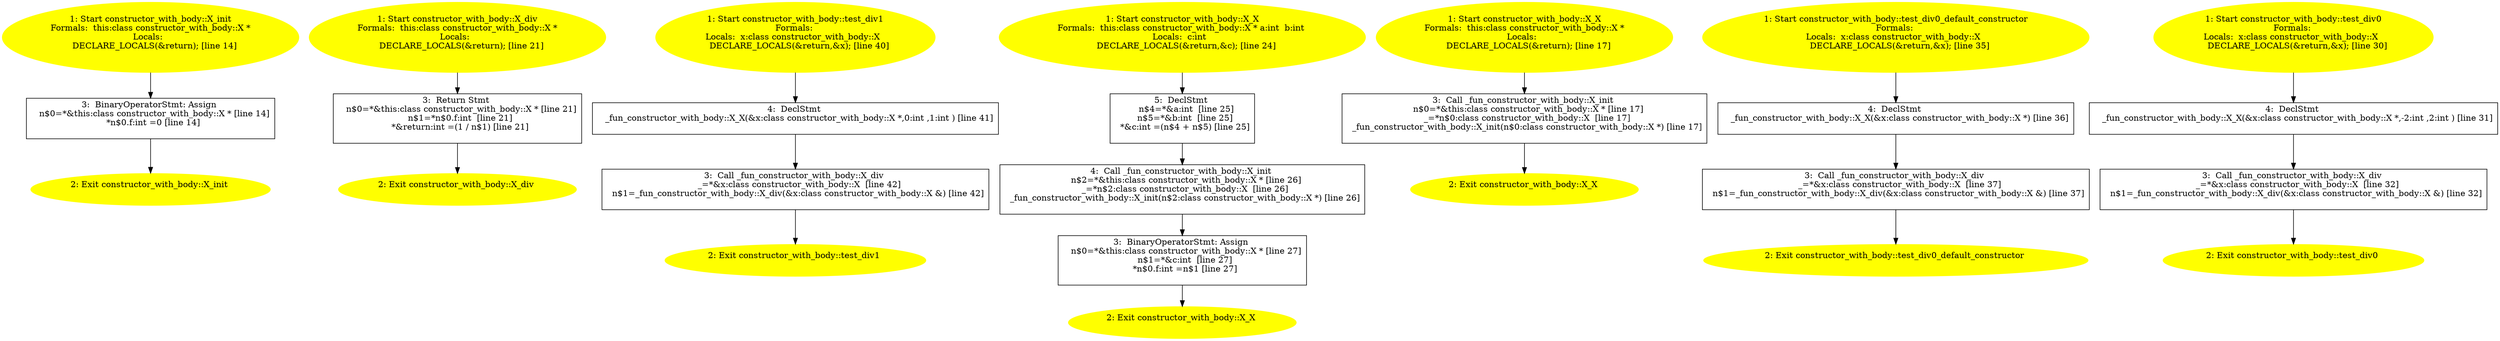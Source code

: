 /* @generated */
digraph iCFG {
"constructor_with_body::X_init(_ZN21constructor_with_body1X4initEv).a4b1415815341c1571fba5d00892033f_3" [label="3:  BinaryOperatorStmt: Assign \n   n$0=*&this:class constructor_with_body::X * [line 14]\n  *n$0.f:int =0 [line 14]\n " shape="box"]
	

	 "constructor_with_body::X_init(_ZN21constructor_with_body1X4initEv).a4b1415815341c1571fba5d00892033f_3" -> "constructor_with_body::X_init(_ZN21constructor_with_body1X4initEv).a4b1415815341c1571fba5d00892033f_2" ;
"constructor_with_body::X_init(_ZN21constructor_with_body1X4initEv).a4b1415815341c1571fba5d00892033f_2" [label="2: Exit constructor_with_body::X_init \n  " color=yellow style=filled]
	

"constructor_with_body::X_init(_ZN21constructor_with_body1X4initEv).a4b1415815341c1571fba5d00892033f_1" [label="1: Start constructor_with_body::X_init\nFormals:  this:class constructor_with_body::X *\nLocals:  \n   DECLARE_LOCALS(&return); [line 14]\n " color=yellow style=filled]
	

	 "constructor_with_body::X_init(_ZN21constructor_with_body1X4initEv).a4b1415815341c1571fba5d00892033f_1" -> "constructor_with_body::X_init(_ZN21constructor_with_body1X4initEv).a4b1415815341c1571fba5d00892033f_3" ;
"constructor_with_body::X_div(_ZN21constructor_with_body1X3divEv).013e59e82029af6304fe56228d9a9441_3" [label="3:  Return Stmt \n   n$0=*&this:class constructor_with_body::X * [line 21]\n  n$1=*n$0.f:int  [line 21]\n  *&return:int =(1 / n$1) [line 21]\n " shape="box"]
	

	 "constructor_with_body::X_div(_ZN21constructor_with_body1X3divEv).013e59e82029af6304fe56228d9a9441_3" -> "constructor_with_body::X_div(_ZN21constructor_with_body1X3divEv).013e59e82029af6304fe56228d9a9441_2" ;
"constructor_with_body::X_div(_ZN21constructor_with_body1X3divEv).013e59e82029af6304fe56228d9a9441_2" [label="2: Exit constructor_with_body::X_div \n  " color=yellow style=filled]
	

"constructor_with_body::X_div(_ZN21constructor_with_body1X3divEv).013e59e82029af6304fe56228d9a9441_1" [label="1: Start constructor_with_body::X_div\nFormals:  this:class constructor_with_body::X *\nLocals:  \n   DECLARE_LOCALS(&return); [line 21]\n " color=yellow style=filled]
	

	 "constructor_with_body::X_div(_ZN21constructor_with_body1X3divEv).013e59e82029af6304fe56228d9a9441_1" -> "constructor_with_body::X_div(_ZN21constructor_with_body1X3divEv).013e59e82029af6304fe56228d9a9441_3" ;
"constructor_with_body::test_div1{d41d8cd98f00b204e9800998ecf8427e_ZN21constructor_with_body9test_div.47cd8983302bd2a036476649ed5e67e2_4" [label="4:  DeclStmt \n   _fun_constructor_with_body::X_X(&x:class constructor_with_body::X *,0:int ,1:int ) [line 41]\n " shape="box"]
	

	 "constructor_with_body::test_div1{d41d8cd98f00b204e9800998ecf8427e_ZN21constructor_with_body9test_div.47cd8983302bd2a036476649ed5e67e2_4" -> "constructor_with_body::test_div1{d41d8cd98f00b204e9800998ecf8427e_ZN21constructor_with_body9test_div.47cd8983302bd2a036476649ed5e67e2_3" ;
"constructor_with_body::test_div1{d41d8cd98f00b204e9800998ecf8427e_ZN21constructor_with_body9test_div.47cd8983302bd2a036476649ed5e67e2_3" [label="3:  Call _fun_constructor_with_body::X_div \n   _=*&x:class constructor_with_body::X  [line 42]\n  n$1=_fun_constructor_with_body::X_div(&x:class constructor_with_body::X &) [line 42]\n " shape="box"]
	

	 "constructor_with_body::test_div1{d41d8cd98f00b204e9800998ecf8427e_ZN21constructor_with_body9test_div.47cd8983302bd2a036476649ed5e67e2_3" -> "constructor_with_body::test_div1{d41d8cd98f00b204e9800998ecf8427e_ZN21constructor_with_body9test_div.47cd8983302bd2a036476649ed5e67e2_2" ;
"constructor_with_body::test_div1{d41d8cd98f00b204e9800998ecf8427e_ZN21constructor_with_body9test_div.47cd8983302bd2a036476649ed5e67e2_2" [label="2: Exit constructor_with_body::test_div1 \n  " color=yellow style=filled]
	

"constructor_with_body::test_div1{d41d8cd98f00b204e9800998ecf8427e_ZN21constructor_with_body9test_div.47cd8983302bd2a036476649ed5e67e2_1" [label="1: Start constructor_with_body::test_div1\nFormals: \nLocals:  x:class constructor_with_body::X  \n   DECLARE_LOCALS(&return,&x); [line 40]\n " color=yellow style=filled]
	

	 "constructor_with_body::test_div1{d41d8cd98f00b204e9800998ecf8427e_ZN21constructor_with_body9test_div.47cd8983302bd2a036476649ed5e67e2_1" -> "constructor_with_body::test_div1{d41d8cd98f00b204e9800998ecf8427e_ZN21constructor_with_body9test_div.47cd8983302bd2a036476649ed5e67e2_4" ;
"constructor_with_body::X_X{_ZN21constructor_with_body1XC1Eii}.5d491c6deba9d56c30b1893fa1925162_5" [label="5:  DeclStmt \n   n$4=*&a:int  [line 25]\n  n$5=*&b:int  [line 25]\n  *&c:int =(n$4 + n$5) [line 25]\n " shape="box"]
	

	 "constructor_with_body::X_X{_ZN21constructor_with_body1XC1Eii}.5d491c6deba9d56c30b1893fa1925162_5" -> "constructor_with_body::X_X{_ZN21constructor_with_body1XC1Eii}.5d491c6deba9d56c30b1893fa1925162_4" ;
"constructor_with_body::X_X{_ZN21constructor_with_body1XC1Eii}.5d491c6deba9d56c30b1893fa1925162_4" [label="4:  Call _fun_constructor_with_body::X_init \n   n$2=*&this:class constructor_with_body::X * [line 26]\n  _=*n$2:class constructor_with_body::X  [line 26]\n  _fun_constructor_with_body::X_init(n$2:class constructor_with_body::X *) [line 26]\n " shape="box"]
	

	 "constructor_with_body::X_X{_ZN21constructor_with_body1XC1Eii}.5d491c6deba9d56c30b1893fa1925162_4" -> "constructor_with_body::X_X{_ZN21constructor_with_body1XC1Eii}.5d491c6deba9d56c30b1893fa1925162_3" ;
"constructor_with_body::X_X{_ZN21constructor_with_body1XC1Eii}.5d491c6deba9d56c30b1893fa1925162_3" [label="3:  BinaryOperatorStmt: Assign \n   n$0=*&this:class constructor_with_body::X * [line 27]\n  n$1=*&c:int  [line 27]\n  *n$0.f:int =n$1 [line 27]\n " shape="box"]
	

	 "constructor_with_body::X_X{_ZN21constructor_with_body1XC1Eii}.5d491c6deba9d56c30b1893fa1925162_3" -> "constructor_with_body::X_X{_ZN21constructor_with_body1XC1Eii}.5d491c6deba9d56c30b1893fa1925162_2" ;
"constructor_with_body::X_X{_ZN21constructor_with_body1XC1Eii}.5d491c6deba9d56c30b1893fa1925162_2" [label="2: Exit constructor_with_body::X_X \n  " color=yellow style=filled]
	

"constructor_with_body::X_X{_ZN21constructor_with_body1XC1Eii}.5d491c6deba9d56c30b1893fa1925162_1" [label="1: Start constructor_with_body::X_X\nFormals:  this:class constructor_with_body::X * a:int  b:int \nLocals:  c:int  \n   DECLARE_LOCALS(&return,&c); [line 24]\n " color=yellow style=filled]
	

	 "constructor_with_body::X_X{_ZN21constructor_with_body1XC1Eii}.5d491c6deba9d56c30b1893fa1925162_1" -> "constructor_with_body::X_X{_ZN21constructor_with_body1XC1Eii}.5d491c6deba9d56c30b1893fa1925162_5" ;
"constructor_with_body::X_X{_ZN21constructor_with_body1XC1Ev}.fab61542b5e3338152a9ce3e83b292c1_3" [label="3:  Call _fun_constructor_with_body::X_init \n   n$0=*&this:class constructor_with_body::X * [line 17]\n  _=*n$0:class constructor_with_body::X  [line 17]\n  _fun_constructor_with_body::X_init(n$0:class constructor_with_body::X *) [line 17]\n " shape="box"]
	

	 "constructor_with_body::X_X{_ZN21constructor_with_body1XC1Ev}.fab61542b5e3338152a9ce3e83b292c1_3" -> "constructor_with_body::X_X{_ZN21constructor_with_body1XC1Ev}.fab61542b5e3338152a9ce3e83b292c1_2" ;
"constructor_with_body::X_X{_ZN21constructor_with_body1XC1Ev}.fab61542b5e3338152a9ce3e83b292c1_2" [label="2: Exit constructor_with_body::X_X \n  " color=yellow style=filled]
	

"constructor_with_body::X_X{_ZN21constructor_with_body1XC1Ev}.fab61542b5e3338152a9ce3e83b292c1_1" [label="1: Start constructor_with_body::X_X\nFormals:  this:class constructor_with_body::X *\nLocals:  \n   DECLARE_LOCALS(&return); [line 17]\n " color=yellow style=filled]
	

	 "constructor_with_body::X_X{_ZN21constructor_with_body1XC1Ev}.fab61542b5e3338152a9ce3e83b292c1_1" -> "constructor_with_body::X_X{_ZN21constructor_with_body1XC1Ev}.fab61542b5e3338152a9ce3e83b292c1_3" ;
"constructor_with_body::test_div0_default_constructor{d41d8cd98f00b204e9800998ecf8427e_ZN21constructo.48f03f3d51ace6003d29d7d848bbb880_4" [label="4:  DeclStmt \n   _fun_constructor_with_body::X_X(&x:class constructor_with_body::X *) [line 36]\n " shape="box"]
	

	 "constructor_with_body::test_div0_default_constructor{d41d8cd98f00b204e9800998ecf8427e_ZN21constructo.48f03f3d51ace6003d29d7d848bbb880_4" -> "constructor_with_body::test_div0_default_constructor{d41d8cd98f00b204e9800998ecf8427e_ZN21constructo.48f03f3d51ace6003d29d7d848bbb880_3" ;
"constructor_with_body::test_div0_default_constructor{d41d8cd98f00b204e9800998ecf8427e_ZN21constructo.48f03f3d51ace6003d29d7d848bbb880_3" [label="3:  Call _fun_constructor_with_body::X_div \n   _=*&x:class constructor_with_body::X  [line 37]\n  n$1=_fun_constructor_with_body::X_div(&x:class constructor_with_body::X &) [line 37]\n " shape="box"]
	

	 "constructor_with_body::test_div0_default_constructor{d41d8cd98f00b204e9800998ecf8427e_ZN21constructo.48f03f3d51ace6003d29d7d848bbb880_3" -> "constructor_with_body::test_div0_default_constructor{d41d8cd98f00b204e9800998ecf8427e_ZN21constructo.48f03f3d51ace6003d29d7d848bbb880_2" ;
"constructor_with_body::test_div0_default_constructor{d41d8cd98f00b204e9800998ecf8427e_ZN21constructo.48f03f3d51ace6003d29d7d848bbb880_2" [label="2: Exit constructor_with_body::test_div0_default_constructor \n  " color=yellow style=filled]
	

"constructor_with_body::test_div0_default_constructor{d41d8cd98f00b204e9800998ecf8427e_ZN21constructo.48f03f3d51ace6003d29d7d848bbb880_1" [label="1: Start constructor_with_body::test_div0_default_constructor\nFormals: \nLocals:  x:class constructor_with_body::X  \n   DECLARE_LOCALS(&return,&x); [line 35]\n " color=yellow style=filled]
	

	 "constructor_with_body::test_div0_default_constructor{d41d8cd98f00b204e9800998ecf8427e_ZN21constructo.48f03f3d51ace6003d29d7d848bbb880_1" -> "constructor_with_body::test_div0_default_constructor{d41d8cd98f00b204e9800998ecf8427e_ZN21constructo.48f03f3d51ace6003d29d7d848bbb880_4" ;
"constructor_with_body::test_div0{d41d8cd98f00b204e9800998ecf8427e_ZN21constructor_with_body9test_div.af736390f22d9dcebbfc405ec2a926d0_4" [label="4:  DeclStmt \n   _fun_constructor_with_body::X_X(&x:class constructor_with_body::X *,-2:int ,2:int ) [line 31]\n " shape="box"]
	

	 "constructor_with_body::test_div0{d41d8cd98f00b204e9800998ecf8427e_ZN21constructor_with_body9test_div.af736390f22d9dcebbfc405ec2a926d0_4" -> "constructor_with_body::test_div0{d41d8cd98f00b204e9800998ecf8427e_ZN21constructor_with_body9test_div.af736390f22d9dcebbfc405ec2a926d0_3" ;
"constructor_with_body::test_div0{d41d8cd98f00b204e9800998ecf8427e_ZN21constructor_with_body9test_div.af736390f22d9dcebbfc405ec2a926d0_3" [label="3:  Call _fun_constructor_with_body::X_div \n   _=*&x:class constructor_with_body::X  [line 32]\n  n$1=_fun_constructor_with_body::X_div(&x:class constructor_with_body::X &) [line 32]\n " shape="box"]
	

	 "constructor_with_body::test_div0{d41d8cd98f00b204e9800998ecf8427e_ZN21constructor_with_body9test_div.af736390f22d9dcebbfc405ec2a926d0_3" -> "constructor_with_body::test_div0{d41d8cd98f00b204e9800998ecf8427e_ZN21constructor_with_body9test_div.af736390f22d9dcebbfc405ec2a926d0_2" ;
"constructor_with_body::test_div0{d41d8cd98f00b204e9800998ecf8427e_ZN21constructor_with_body9test_div.af736390f22d9dcebbfc405ec2a926d0_2" [label="2: Exit constructor_with_body::test_div0 \n  " color=yellow style=filled]
	

"constructor_with_body::test_div0{d41d8cd98f00b204e9800998ecf8427e_ZN21constructor_with_body9test_div.af736390f22d9dcebbfc405ec2a926d0_1" [label="1: Start constructor_with_body::test_div0\nFormals: \nLocals:  x:class constructor_with_body::X  \n   DECLARE_LOCALS(&return,&x); [line 30]\n " color=yellow style=filled]
	

	 "constructor_with_body::test_div0{d41d8cd98f00b204e9800998ecf8427e_ZN21constructor_with_body9test_div.af736390f22d9dcebbfc405ec2a926d0_1" -> "constructor_with_body::test_div0{d41d8cd98f00b204e9800998ecf8427e_ZN21constructor_with_body9test_div.af736390f22d9dcebbfc405ec2a926d0_4" ;
}
